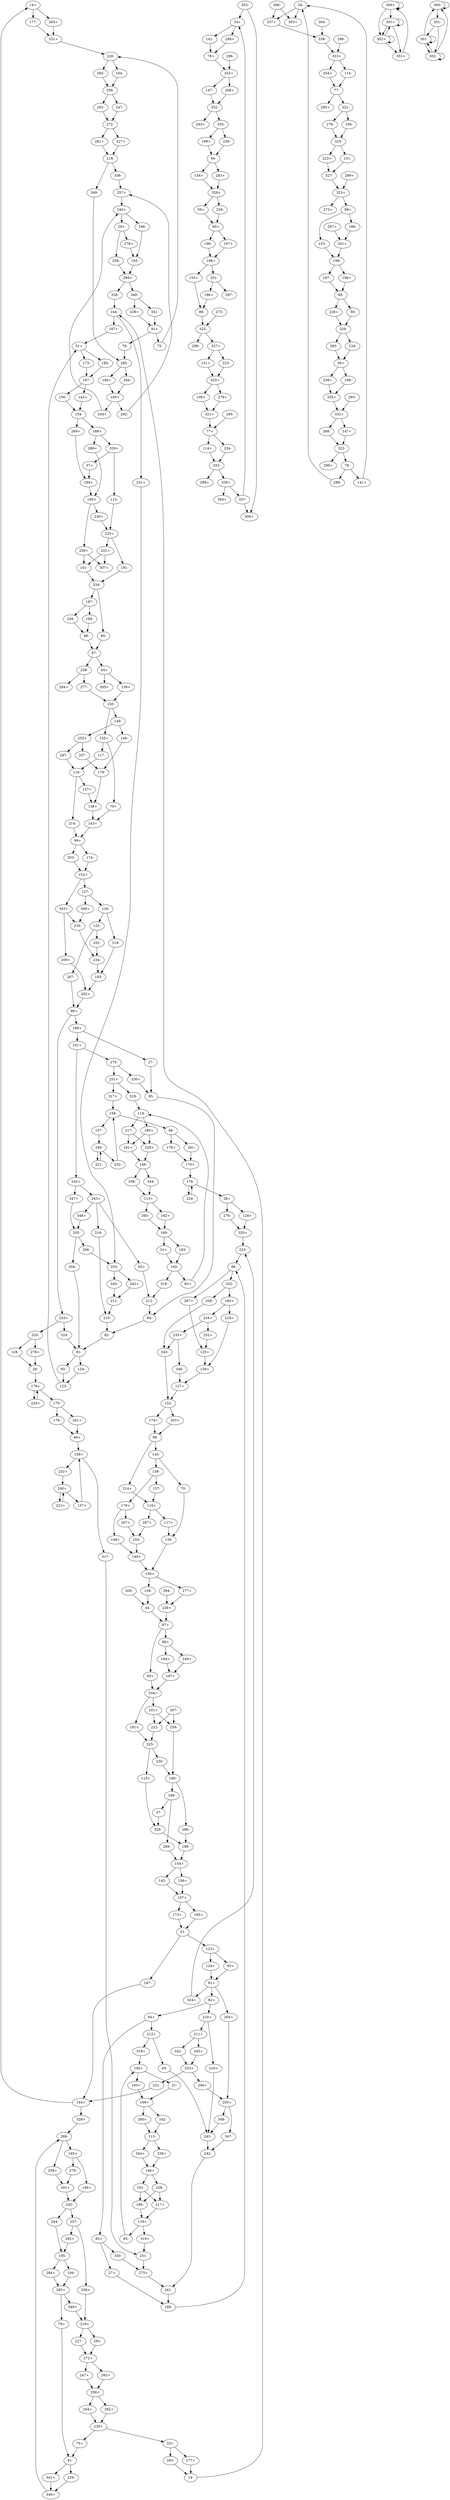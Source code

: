 digraph adj {
graph [k=96]
edge [d=-95]
"14+" [l=223193 C=5656543]
"14-" [l=223193 C=5656543]
"27+" [l=59808 C=2326675]
"27-" [l=59808 C=2326675]
"28+" [l=8454 C=265711]
"28-" [l=8454 C=265711]
"31+" [l=328 C=5212]
"31-" [l=328 C=5212]
"34+" [l=10427 C=2276744]
"34-" [l=10427 C=2276744]
"37+" [l=125 C=7451]
"37-" [l=125 C=7451]
"44+" [l=170 C=18803]
"44-" [l=170 C=18803]
"46+" [l=208385 C=6870248]
"46-" [l=208385 C=6870248]
"51+" [l=752 C=154329]
"51-" [l=752 C=154329]
"56+" [l=7808 C=1521504]
"56-" [l=7808 C=1521504]
"59+" [l=191 C=21389]
"59-" [l=191 C=21389]
"60+" [l=786 C=143503]
"60-" [l=786 C=143503]
"65+" [l=15557 C=633892]
"65-" [l=15557 C=633892]
"70+" [l=251 C=7893]
"70-" [l=251 C=7893]
"75+" [l=13049 C=303101]
"75-" [l=13049 C=303101]
"77+" [l=1344 C=173106]
"77-" [l=1344 C=173106]
"78+" [l=5942 C=1296837]
"78-" [l=5942 C=1296837]
"79+" [l=9492 C=202800]
"79-" [l=9492 C=202800]
"81+" [l=152 C=14533]
"81-" [l=152 C=14533]
"82+" [l=96 C=229]
"82-" [l=96 C=229]
"83+" [l=9068 C=255440]
"83-" [l=9068 C=255440]
"84+" [l=96 C=132]
"84-" [l=96 C=132]
"85+" [l=128 C=3442]
"85-" [l=128 C=3442]
"87+" [l=166 C=17118]
"87-" [l=166 C=17118]
"88+" [l=155 C=15300]
"88-" [l=155 C=15300]
"91+" [l=230 C=5513]
"91-" [l=230 C=5513]
"93+" [l=191 C=19420]
"93-" [l=191 C=19420]
"95+" [l=263 C=7776]
"95-" [l=263 C=7776]
"96+" [l=179 C=21420]
"96-" [l=179 C=21420]
"98+" [l=1254 C=251404]
"98-" [l=1254 C=251404]
"99+" [l=1079 C=242316]
"99-" [l=1079 C=242316]
"101+" [l=174 C=20145]
"101-" [l=174 C=20145]
"106+" [l=191 C=19734]
"106-" [l=191 C=19734]
"107+" [l=597 C=125198]
"107-" [l=597 C=125198]
"113+" [l=170 C=3185]
"113-" [l=170 C=3185]
"114+" [l=179 C=3128]
"114-" [l=179 C=3128]
"115+" [l=191 C=2796]
"115-" [l=191 C=2796]
"116+" [l=127 C=8160]
"116-" [l=127 C=8160]
"117+" [l=142 C=11680]
"117-" [l=142 C=11680]
"119+" [l=456 C=19825]
"119-" [l=456 C=19825]
"123+" [l=115 C=5100]
"123-" [l=115 C=5100]
"124+" [l=191 C=12142]
"124-" [l=191 C=12142]
"125+" [l=180 C=6293]
"125-" [l=180 C=6293]
"126+" [l=101 C=602]
"126-" [l=101 C=602]
"127+" [l=109 C=1658]
"127-" [l=109 C=1658]
"128+" [l=607 C=16451]
"128-" [l=607 C=16451]
"134+" [l=191 C=15903]
"134-" [l=191 C=15903]
"135+" [l=144 C=11557]
"135-" [l=144 C=11557]
"137+" [l=126 C=7189]
"137-" [l=126 C=7189]
"138+" [l=141 C=10762]
"138-" [l=141 C=10762]
"139+" [l=116 C=5355]
"139-" [l=116 C=5355]
"141+" [l=171 C=4838]
"141-" [l=171 C=4838]
"142+" [l=191 C=22175]
"142-" [l=191 C=22175]
"143+" [l=114 C=4845]
"143-" [l=114 C=4845]
"144+" [l=258 C=6011]
"144-" [l=258 C=6011]
"146+" [l=150 C=1493]
"146-" [l=150 C=1493]
"147+" [l=191 C=21772]
"147-" [l=191 C=21772]
"148+" [l=189 C=3711]
"148-" [l=189 C=3711]
"149+" [l=102 C=990]
"149-" [l=102 C=990]
"150+" [l=129 C=8670]
"150-" [l=129 C=8670]
"151+" [l=191 C=19364]
"151-" [l=191 C=19364]
"152+" [l=197 C=24074]
"152-" [l=197 C=24074]
"153+" [l=191 C=2405]
"153-" [l=191 C=2405]
"154+" [l=146 C=12837]
"154-" [l=146 C=12837]
"156+" [l=191 C=6359]
"156-" [l=191 C=6359]
"157+" [l=188 C=4133]
"157-" [l=188 C=4133]
"158+" [l=160 C=5456]
"158-" [l=160 C=5456]
"162+" [l=316 C=5050]
"162-" [l=316 C=5050]
"164+" [l=358 C=3042]
"164-" [l=358 C=3042]
"165+" [l=154 C=2106]
"165-" [l=154 C=2106]
"166+" [l=197 C=1525]
"166-" [l=197 C=1525]
"167+" [l=794 C=20148]
"167-" [l=794 C=20148]
"168+" [l=120 C=6344]
"168-" [l=120 C=6344]
"169+" [l=246 C=5433]
"169-" [l=246 C=5433]
"170+" [l=580 C=19532]
"170-" [l=580 C=19532]
"173+" [l=191 C=14032]
"173-" [l=191 C=14032]
"174+" [l=191 C=21643]
"174-" [l=191 C=21643]
"176+" [l=131 C=2129]
"176-" [l=131 C=2129]
"177+" [l=191 C=1203]
"177-" [l=191 C=1203]
"178+" [l=193 C=2645]
"178-" [l=193 C=2645]
"179+" [l=329 C=32094]
"179-" [l=329 C=32094]
"180+" [l=210 C=2489]
"180-" [l=210 C=2489]
"181+" [l=335 C=4736]
"181-" [l=335 C=4736]
"183+" [l=172 C=15639]
"183-" [l=172 C=15639]
"184+" [l=191 C=24224]
"184-" [l=191 C=24224]
"185+" [l=191 C=19193]
"185-" [l=191 C=19193]
"186+" [l=182 C=14694]
"186-" [l=182 C=14694]
"187+" [l=107 C=3060]
"187-" [l=107 C=3060]
"188+" [l=103 C=1462]
"188-" [l=103 C=1462]
"189+" [l=103 C=2040]
"189-" [l=103 C=2040]
"190+" [l=142 C=11969]
"190-" [l=142 C=11969]
"191+" [l=191 C=2695]
"191-" [l=191 C=2695]
"192+" [l=136 C=1995]
"192-" [l=136 C=1995]
"193+" [l=328 C=4222]
"193-" [l=328 C=4222]
"194+" [l=199 C=1397]
"194-" [l=199 C=1397]
"195+" [l=177 C=3447]
"195-" [l=177 C=3447]
"196+" [l=191 C=12153]
"196-" [l=191 C=12153]
"197+" [l=191 C=3929]
"197-" [l=191 C=3929]
"198+" [l=251 C=29994]
"198-" [l=251 C=29994]
"199+" [l=186 C=17189]
"199-" [l=186 C=17189]
"201+" [l=104 C=1267]
"201-" [l=104 C=1267]
"202+" [l=103 C=2040]
"202-" [l=103 C=2040]
"203+" [l=191 C=2719]
"203-" [l=191 C=2719]
"204+" [l=548 C=20015]
"204-" [l=548 C=20015]
"205+" [l=189 C=4413]
"205-" [l=189 C=4413]
"206+" [l=194 C=4222]
"206-" [l=194 C=4222]
"207+" [l=145 C=2405]
"207-" [l=145 C=2405]
"209+" [l=191 C=5574]
"209-" [l=191 C=5574]
"210+" [l=108 C=1590]
"210-" [l=108 C=1590]
"211+" [l=98 C=312]
"211-" [l=98 C=312]
"212+" [l=110 C=1230]
"212-" [l=110 C=1230]
"214+" [l=191 C=2970]
"214-" [l=191 C=2970]
"216+" [l=275 C=7981]
"216-" [l=275 C=7981]
"217+" [l=210 C=2594]
"217-" [l=210 C=2594]
"218+" [l=225 C=2995]
"218-" [l=225 C=2995]
"219+" [l=191 C=3461]
"219-" [l=191 C=3461]
"220+" [l=204 C=3836]
"220-" [l=204 C=3836]
"221+" [l=274 C=6753]
"221-" [l=274 C=6753]
"222+" [l=112 C=4037]
"222-" [l=112 C=4037]
"223+" [l=191 C=3227]
"223-" [l=191 C=3227]
"224+" [l=190 C=363]
"224-" [l=190 C=363]
"225+" [l=163 C=16615]
"225-" [l=163 C=16615]
"226+" [l=191 C=6011]
"226-" [l=191 C=6011]
"227+" [l=216 C=1212]
"227-" [l=216 C=1212]
"228+" [l=335 C=4034]
"228-" [l=335 C=4034]
"229+" [l=345 C=4607]
"229-" [l=345 C=4607]
"230+" [l=106 C=2737]
"230-" [l=106 C=2737]
"231+" [l=730 C=14486]
"231-" [l=730 C=14486]
"232+" [l=116 C=825]
"232-" [l=116 C=825]
"233+" [l=124 C=1569]
"233-" [l=124 C=1569]
"234+" [l=101 C=828]
"234-" [l=101 C=828]
"235+" [l=108 C=1317]
"235-" [l=108 C=1317]
"238+" [l=170 C=4105]
"238-" [l=170 C=4105]
"239+" [l=187 C=2027]
"239-" [l=187 C=2027]
"240+" [l=169 C=6593]
"240-" [l=169 C=6593]
"241+" [l=106 C=1994]
"241-" [l=106 C=1994]
"242+" [l=102 C=857]
"242-" [l=102 C=857]
"243+" [l=137 C=4766]
"243-" [l=137 C=4766]
"244+" [l=191 C=1352]
"244-" [l=191 C=1352]
"245+" [l=169 C=2798]
"245-" [l=169 C=2798]
"247+" [l=191 C=1071]
"247-" [l=191 C=1071]
"249+" [l=191 C=3087]
"249-" [l=191 C=3087]
"251+" [l=142 C=4285]
"251-" [l=142 C=4285]
"252+" [l=100 C=210]
"252-" [l=100 C=210]
"253+" [l=181 C=4135]
"253-" [l=181 C=4135]
"254+" [l=176 C=4513]
"254-" [l=176 C=4513]
"255+" [l=140 C=2709]
"255-" [l=140 C=2709]
"256+" [l=193 C=2544]
"256-" [l=193 C=2544]
"257+" [l=160 C=1876]
"257-" [l=160 C=1876]
"258+" [l=250 C=1786]
"258-" [l=250 C=1786]
"259+" [l=191 C=2235]
"259-" [l=191 C=2235]
"260+" [l=316 C=4797]
"260-" [l=316 C=4797]
"261+" [l=193 C=1615]
"261-" [l=193 C=1615]
"262+" [l=191 C=1097]
"262-" [l=191 C=1097]
"263+" [l=191 C=1209]
"263-" [l=191 C=1209]
"267+" [l=191 C=3357]
"267-" [l=191 C=3357]
"268+" [l=191 C=1934]
"268-" [l=191 C=1934]
"269+" [l=191 C=2968]
"269-" [l=191 C=2968]
"272+" [l=136 C=1109]
"272-" [l=136 C=1109]
"273+" [l=130 C=74]
"273-" [l=130 C=74]
"275+" [l=97 C=165]
"275-" [l=97 C=165]
"276+" [l=181 C=814]
"276-" [l=181 C=814]
"277+" [l=116 C=1512]
"277-" [l=116 C=1512]
"278+" [l=191 C=1478]
"278-" [l=191 C=1478]
"279+" [l=191 C=495]
"279-" [l=191 C=495]
"281+" [l=216 C=1413]
"281-" [l=216 C=1413]
"282+" [l=358 C=4472]
"282-" [l=358 C=4472]
"283+" [l=191 C=596]
"283-" [l=191 C=596]
"284+" [l=199 C=1579]
"284-" [l=199 C=1579]
"285+" [l=141 C=1350]
"285-" [l=141 C=1350]
"286+" [l=191 C=3366]
"286-" [l=191 C=3366]
"287+" [l=139 C=1913]
"287-" [l=139 C=1913]
"288+" [l=168 C=641]
"288-" [l=168 C=641]
"289+" [l=138 C=1203]
"289-" [l=138 C=1203]
"291+" [l=101 C=153]
"291-" [l=101 C=153]
"292+" [l=126 C=368]
"292-" [l=126 C=368]
"293+" [l=99 C=204]
"293-" [l=99 C=204]
"294+" [l=116 C=60]
"294-" [l=116 C=60]
"295+" [l=126 C=83]
"295-" [l=126 C=83]
"296+" [l=141 C=143]
"296-" [l=141 C=143]
"297+" [l=159 C=130]
"297-" [l=159 C=130]
"298+" [l=118 C=47]
"298-" [l=118 C=47]
"299+" [l=148 C=132]
"299-" [l=148 C=132]
"300+" [l=96 C=255]
"300-" [l=96 C=255]
"301+" [l=191 C=4167]
"301-" [l=191 C=4167]
"302+" [l=191 C=3260]
"302-" [l=191 C=3260]
"303+" [l=114 C=43]
"303-" [l=114 C=43]
"304+" [l=119 C=50]
"304-" [l=119 C=50]
"305+" [l=116 C=52]
"305-" [l=116 C=52]
"306+" [l=138 C=150]
"306-" [l=138 C=150]
"307+" [l=129 C=72]
"307-" [l=129 C=72]
"317+" [l=365899 C=12847241]
"317-" [l=365899 C=12847241]
"318+" [l=200216 C=6692709]
"318-" [l=200216 C=6692709]
"319+" [l=235020 C=7971361]
"319-" [l=235020 C=7971361]
"320+" [l=477182 C=13512546]
"320-" [l=477182 C=13512546]
"321+" [l=8069 C=1589571]
"321-" [l=8069 C=1589571]
"322+" [l=4562 C=941054]
"322-" [l=4562 C=941054]
"323+" [l=11639 C=2261818]
"323-" [l=11639 C=2261818]
"324+" [l=297391 C=8350801]
"324-" [l=297391 C=8350801]
"325+" [l=8885 C=1695034]
"325-" [l=8885 C=1695034]
"326+" [l=27491 C=5550966]
"326-" [l=27491 C=5550966]
"327+" [l=1140 C=202158]
"327-" [l=1140 C=202158]
"328+" [l=1024301 C=25413131]
"328-" [l=1024301 C=25413131]
"329+" [l=153 C=12692]
"329-" [l=153 C=12692]
"330+" [l=55300 C=2110162]
"330-" [l=55300 C=2110162]
"331+" [l=767383 C=18166794]
"331-" [l=767383 C=18166794]
"332+" [l=10073 C=2022674]
"332-" [l=10073 C=2022674]
"333+" [l=21902 C=4239502]
"333-" [l=21902 C=4239502]
"334+" [l=860 C=194249]
"334-" [l=860 C=194249]
"335+" [l=13754 C=2764791]
"335-" [l=13754 C=2764791]
"336+" [l=588 C=8555]
"336-" [l=588 C=8555]
"337+" [l=5882 C=1377043]
"337-" [l=5882 C=1377043]
"338+" [l=394 C=6473]
"338-" [l=394 C=6473]
"339+" [l=1925 C=412020]
"339-" [l=1925 C=412020]
"340+" [l=490 C=12623]
"340-" [l=490 C=12623]
"341+" [l=345 C=5394]
"341-" [l=345 C=5394]
"342+" [l=590 C=16390]
"342-" [l=590 C=16390]
"343+" [l=192 C=12577]
"343-" [l=192 C=12577]
"344+" [l=394 C=6685]
"344-" [l=394 C=6685]
"345+" [l=588 C=21668]
"345-" [l=588 C=21668]
"346+" [l=178 C=4246]
"346-" [l=178 C=4246]
"347+" [l=394 C=12270]
"347-" [l=394 C=12270]
"348+" [l=353 C=9707]
"348-" [l=353 C=9707]
"349+" [l=325 C=2704]
"349-" [l=325 C=2704]
"351+" [l=97 C=510]
"351-" [l=97 C=510]
"14+" -> "177-"
"14+" -> "263+"
"14-" -> "144-"
"27+" -> "168-"
"27-" -> "85-"
"28+" -> "128+"
"28+" -> "276-"
"28-" -> "176+"
"31+" -> "192-"
"31-" -> "169+"
"34+" -> "141-"
"34+" -> "288+"
"34-" -> "303+"
"34-" -> "337+"
"37+" -> "189+"
"37-" -> "329-"
"44+" -> "139+"
"44+" -> "305+"
"44-" -> "87+"
"46+" -> "158+"
"46-" -> "178+"
"46-" -> "261-"
"51+" -> "173-"
"51+" -> "185-"
"51-" -> "167-"
"51-" -> "123+"
"56+" -> "199-"
"56+" -> "239+"
"56-" -> "134+"
"56-" -> "283+"
"59+" -> "60+"
"59-" -> "326-"
"60+" -> "196-"
"60+" -> "197+"
"60-" -> "59-"
"60-" -> "226+"
"65+" -> "212-"
"65-" -> "243-"
"70+" -> "143+"
"70-" -> "135-"
"75+" -> "91-"
"75-" -> "220-"
"77+" -> "114+"
"77+" -> "254-"
"77-" -> "295+"
"77-" -> "321-"
"78+" -> "322+"
"78-" -> "141+"
"78-" -> "288-"
"79+" -> "91-"
"79-" -> "285-"
"81+" -> "204+"
"81+" -> "324+"
"81+" -> "82+"
"81-" -> "93-"
"81-" -> "124-"
"82+" -> "84+"
"82+" -> "210+"
"82-" -> "81-"
"83+" -> "119-"
"83-" -> "192+"
"84+" -> "85+"
"84+" -> "212+"
"84-" -> "82-"
"85+" -> "27+"
"85+" -> "330-"
"85-" -> "84-"
"87+" -> "88+"
"87+" -> "95+"
"87-" -> "44+"
"87-" -> "238-"
"88+" -> "184+"
"88+" -> "249+"
"88-" -> "87-"
"91+" -> "75-"
"91+" -> "79-"
"91-" -> "229-"
"91-" -> "341+"
"93+" -> "81+"
"93-" -> "123-"
"95+" -> "334+"
"95-" -> "87-"
"96+" -> "168+"
"96+" -> "233+"
"96-" -> "267+"
"96-" -> "202-"
"98+" -> "153-"
"98+" -> "186-"
"98-" -> "323-"
"99+" -> "174-"
"99+" -> "203-"
"99-" -> "214+"
"99-" -> "143-"
"101+" -> "259-"
"101+" -> "222-"
"101-" -> "334-"
"106+" -> "321+"
"106-" -> "325-"
"107+" -> "173+"
"107+" -> "185+"
"107-" -> "142+"
"107-" -> "156-"
"113+" -> "162+"
"113+" -> "260-"
"113-" -> "338+"
"113-" -> "344+"
"114+" -> "333-"
"114-" -> "77-"
"115+" -> "329-"
"115-" -> "225+"
"116+" -> "117+"
"116+" -> "287+"
"116-" -> "137+"
"116-" -> "214-"
"117+" -> "135-"
"117-" -> "116-"
"119+" -> "83-"
"119+" -> "319+"
"119-" -> "180+"
"119-" -> "217-"
"123+" -> "93+"
"123+" -> "124+"
"123-" -> "51+"
"124+" -> "81+"
"124-" -> "123-"
"125+" -> "126+"
"125-" -> "252-"
"125-" -> "267-"
"126+" -> "127+"
"126-" -> "125-"
"126-" -> "219-"
"127+" -> "152-"
"127-" -> "126-"
"127-" -> "346+"
"128+" -> "320+"
"128-" -> "28-"
"134+" -> "326+"
"134-" -> "56+"
"135+" -> "70+"
"135+" -> "117-"
"135-" -> "150+"
"137+" -> "138+"
"137-" -> "116+"
"138+" -> "143+"
"138-" -> "137-"
"138-" -> "179+"
"139+" -> "150-"
"139-" -> "44-"
"141+" -> "34-"
"141-" -> "78+"
"142+" -> "154-"
"142-" -> "107+"
"143+" -> "99+"
"143-" -> "70-"
"143-" -> "138-"
"144+" -> "14+"
"144+" -> "328+"
"144-" -> "167+"
"144-" -> "231+"
"146+" -> "181-"
"146+" -> "228-"
"146-" -> "338-"
"146-" -> "344-"
"147+" -> "322-"
"147-" -> "332-"
"148+" -> "149+"
"148-" -> "179-"
"149+" -> "150+"
"149-" -> "148-"
"149-" -> "255+"
"150+" -> "139-"
"150+" -> "277+"
"150-" -> "135+"
"150-" -> "149-"
"151+" -> "325+"
"151-" -> "327-"
"152+" -> "343+"
"152+" -> "127-"
"152-" -> "174+"
"152-" -> "203+"
"153+" -> "98-"
"153-" -> "198-"
"154+" -> "142-"
"154+" -> "156+"
"154-" -> "269+"
"154-" -> "188+"
"156+" -> "107+"
"156-" -> "154-"
"157+" -> "158+"
"157-" -> "240-"
"158+" -> "232+"
"158+" -> "317-"
"158-" -> "46-"
"158-" -> "157-"
"162+" -> "169-"
"162-" -> "113-"
"164+" -> "220+"
"164-" -> "256-"
"165+" -> "166+"
"165+" -> "278-"
"165-" -> "289+"
"166+" -> "245-"
"166-" -> "165-"
"167+" -> "51+"
"167-" -> "144+"
"168+" -> "27-"
"168+" -> "241+"
"168-" -> "96-"
"169+" -> "162-"
"169+" -> "260+"
"169-" -> "31+"
"169-" -> "193-"
"170+" -> "176-"
"170-" -> "178-"
"170-" -> "261+"
"173+" -> "51-"
"173-" -> "107-"
"174+" -> "99-"
"174-" -> "152+"
"176+" -> "170-"
"176+" -> "224+"
"176-" -> "28+"
"176-" -> "224-"
"177+" -> "14-"
"177-" -> "331+"
"178+" -> "170+"
"178-" -> "46+"
"179+" -> "148+"
"179+" -> "207+"
"179-" -> "138+"
"180+" -> "181+"
"180+" -> "228+"
"180-" -> "119+"
"181+" -> "146-"
"181-" -> "180-"
"181-" -> "217+"
"183+" -> "219+"
"183+" -> "234+"
"183-" -> "202+"
"184+" -> "187+"
"184-" -> "88-"
"185+" -> "51-"
"185-" -> "107-"
"186+" -> "98-"
"186-" -> "201+"
"187+" -> "334+"
"187-" -> "184-"
"187-" -> "249-"
"188+" -> "286+"
"188+" -> "329+"
"188-" -> "154+"
"189+" -> "190+"
"189-" -> "37-"
"189-" -> "269-"
"190+" -> "230+"
"190+" -> "259+"
"190-" -> "286-"
"190-" -> "189-"
"191+" -> "225-"
"191-" -> "334-"
"192+" -> "31-"
"192+" -> "193+"
"192-" -> "83+"
"192-" -> "318-"
"193+" -> "169+"
"193-" -> "192-"
"194+" -> "195+"
"194-" -> "285+"
"195+" -> "244+"
"195+" -> "292-"
"195-" -> "194-"
"195-" -> "284+"
"196+" -> "60-"
"196-" -> "198+"
"197+" -> "198+"
"197-" -> "60-"
"198+" -> "153+"
"198+" -> "201-"
"198-" -> "196+"
"198-" -> "197-"
"199+" -> "56-"
"199-" -> "335+"
"201+" -> "198-"
"201-" -> "186+"
"201-" -> "297-"
"202+" -> "96+"
"202-" -> "183+"
"202-" -> "209-"
"203+" -> "99-"
"203-" -> "152+"
"204+" -> "205+"
"204-" -> "81-"
"205+" -> "347-"
"205+" -> "348-"
"205-" -> "204-"
"205-" -> "206-"
"206+" -> "205+"
"206-" -> "253-"
"207+" -> "255-"
"207-" -> "179-"
"209+" -> "202+"
"209-" -> "343-"
"210+" -> "211+"
"210+" -> "216+"
"210-" -> "82-"
"211+" -> "342-"
"211+" -> "345+"
"211-" -> "210-"
"212+" -> "65-"
"212+" -> "318+"
"212-" -> "84-"
"214+" -> "116+"
"214-" -> "99+"
"216+" -> "243-"
"216-" -> "210-"
"217+" -> "119+"
"217-" -> "181+"
"217-" -> "228+"
"218+" -> "227-"
"218+" -> "281-"
"218-" -> "336-"
"218-" -> "349-"
"219+" -> "126+"
"219-" -> "183-"
"220+" -> "75+"
"220+" -> "331-"
"220-" -> "164-"
"220-" -> "282-"
"221+" -> "240+"
"221-" -> "240-"
"222+" -> "101-"
"222+" -> "307+"
"222-" -> "225-"
"223+" -> "327-"
"223-" -> "325+"
"224+" -> "176+"
"224-" -> "176-"
"225+" -> "191-"
"225+" -> "222+"
"225-" -> "115+"
"225-" -> "230-"
"226+" -> "326-"
"226-" -> "60+"
"227+" -> "218-"
"227-" -> "272+"
"228+" -> "146-"
"228-" -> "180-"
"228-" -> "217+"
"229+" -> "91+"
"229-" -> "340+"
"230+" -> "225+"
"230-" -> "190-"
"231+" -> "253-"
"231-" -> "144+"
"232+" -> "240+"
"232-" -> "158-"
"233+" -> "320-"
"233+" -> "324-"
"233-" -> "96-"
"234+" -> "235+"
"234+" -> "252+"
"234-" -> "183-"
"235+" -> "343-"
"235+" -> "346-"
"235-" -> "234-"
"238+" -> "87+"
"238-" -> "277-"
"238-" -> "294+"
"239+" -> "335+"
"239-" -> "56-"
"240+" -> "157+"
"240+" -> "221+"
"240-" -> "221-"
"240-" -> "232-"
"241+" -> "242+"
"241+" -> "275-"
"241-" -> "168-"
"242+" -> "243+"
"242+" -> "347+"
"242-" -> "241-"
"243+" -> "65+"
"243+" -> "216-"
"243+" -> "348+"
"243-" -> "242-"
"244+" -> "245+"
"244-" -> "195-"
"245+" -> "166-"
"245+" -> "291-"
"245-" -> "244-"
"245-" -> "257-"
"247+" -> "256+"
"247-" -> "272-"
"249+" -> "187+"
"249-" -> "88-"
"251+" -> "317+"
"251+" -> "319-"
"251-" -> "275+"
"252+" -> "125+"
"252-" -> "234-"
"253+" -> "206+"
"253+" -> "231-"
"253-" -> "342+"
"253-" -> "345-"
"254+" -> "77-"
"254-" -> "333-"
"255+" -> "207-"
"255+" -> "287-"
"255-" -> "149+"
"256+" -> "164+"
"256+" -> "282+"
"256-" -> "247-"
"256-" -> "262-"
"257+" -> "245+"
"257-" -> "292+"
"257-" -> "336+"
"258+" -> "291+"
"258-" -> "289+"
"259+" -> "101-"
"259+" -> "307+"
"259-" -> "190-"
"260+" -> "113-"
"260-" -> "169-"
"261+" -> "46+"
"261-" -> "170+"
"262+" -> "256+"
"262-" -> "272-"
"263+" -> "331+"
"263-" -> "14-"
"267+" -> "125+"
"267-" -> "96+"
"268+" -> "332-"
"268-" -> "322-"
"269+" -> "189+"
"269-" -> "154+"
"272+" -> "247+"
"272+" -> "262+"
"272-" -> "227+"
"272-" -> "281+"
"273-" -> "323-"
"275+" -> "241-"
"275-" -> "251+"
"275-" -> "330+"
"276+" -> "28-"
"276-" -> "320+"
"277+" -> "238+"
"277-" -> "150-"
"278+" -> "165-"
"278-" -> "291+"
"279+" -> "321+"
"279-" -> "325-"
"281+" -> "218-"
"281-" -> "272+"
"282+" -> "220+"
"282-" -> "256-"
"283+" -> "326+"
"283-" -> "56+"
"284+" -> "285+"
"284-" -> "195+"
"285+" -> "79+"
"285+" -> "349+"
"285-" -> "194+"
"285-" -> "284-"
"286+" -> "190+"
"286-" -> "188-"
"287+" -> "255-"
"287-" -> "116-"
"288+" -> "78+"
"288-" -> "34-"
"289+" -> "328-"
"289+" -> "340-"
"289-" -> "165+"
"289-" -> "258+"
"291+" -> "245-"
"291-" -> "258-"
"291-" -> "278+"
"292+" -> "195-"
"292-" -> "257+"
"293-" -> "332+"
"294-" -> "238+"
"295-" -> "77+"
"296-" -> "322+"
"297+" -> "201+"
"298-" -> "333+"
"299+" -> "323+"
"300+" -> "300+"
"300+" -> "301+"
"300+" -> "302+"
"300-" -> "300-"
"300-" -> "351-"
"301+" -> "301+"
"301+" -> "302+"
"301+" -> "351+"
"301-" -> "301-"
"301-" -> "302-"
"301-" -> "300-"
"302+" -> "301+"
"302+" -> "302+"
"302+" -> "351+"
"302-" -> "301-"
"302-" -> "302-"
"302-" -> "300-"
"303-" -> "34+"
"303-" -> "306+"
"304-" -> "339-"
"305-" -> "44-"
"306-" -> "303+"
"306-" -> "337+"
"307-" -> "259-"
"307-" -> "222-"
"317+" -> "158-"
"317-" -> "251-"
"318+" -> "192+"
"318-" -> "212-"
"319+" -> "251-"
"319-" -> "119-"
"320+" -> "233-"
"320-" -> "128-"
"320-" -> "276+"
"321+" -> "77+"
"321-" -> "106-"
"321-" -> "279-"
"322+" -> "147-"
"322+" -> "268+"
"322-" -> "78-"
"322-" -> "296+"
"323+" -> "98+"
"323+" -> "273+"
"323-" -> "299-"
"323-" -> "327+"
"324+" -> "233-"
"324-" -> "81-"
"325+" -> "106+"
"325+" -> "279+"
"325-" -> "151-"
"325-" -> "223+"
"326+" -> "59+"
"326+" -> "226-"
"326-" -> "134-"
"326-" -> "283-"
"327+" -> "151+"
"327+" -> "223-"
"327-" -> "323+"
"328+" -> "289-"
"328-" -> "144-"
"329+" -> "37+"
"329+" -> "115-"
"329-" -> "188-"
"330+" -> "85-"
"330-" -> "275+"
"331+" -> "220-"
"331-" -> "177+"
"331-" -> "263-"
"332+" -> "147+"
"332+" -> "268-"
"332-" -> "293+"
"332-" -> "335-"
"333+" -> "114-"
"333+" -> "254+"
"333-" -> "298+"
"333-" -> "339+"
"334+" -> "101+"
"334+" -> "191+"
"334-" -> "95-"
"334-" -> "187-"
"335+" -> "332+"
"335-" -> "199+"
"335-" -> "239-"
"336+" -> "218+"
"336-" -> "257+"
"337+" -> "339-"
"337-" -> "34+"
"337-" -> "306+"
"338+" -> "146+"
"338-" -> "113+"
"339+" -> "304+"
"339+" -> "337-"
"339-" -> "333+"
"340+" -> "289-"
"340-" -> "229+"
"340-" -> "341-"
"341+" -> "340+"
"341-" -> "91+"
"342+" -> "211-"
"342-" -> "253+"
"343+" -> "209+"
"343+" -> "235-"
"343-" -> "152-"
"344+" -> "146+"
"344-" -> "113+"
"345+" -> "253+"
"345-" -> "211-"
"346+" -> "235-"
"346-" -> "127+"
"347+" -> "205-"
"347-" -> "242-"
"348+" -> "205-"
"348-" -> "243-"
"349+" -> "218+"
"349-" -> "285-"
"351+" -> "300+"
"351-" -> "301-"
"351-" -> "302-"
}

